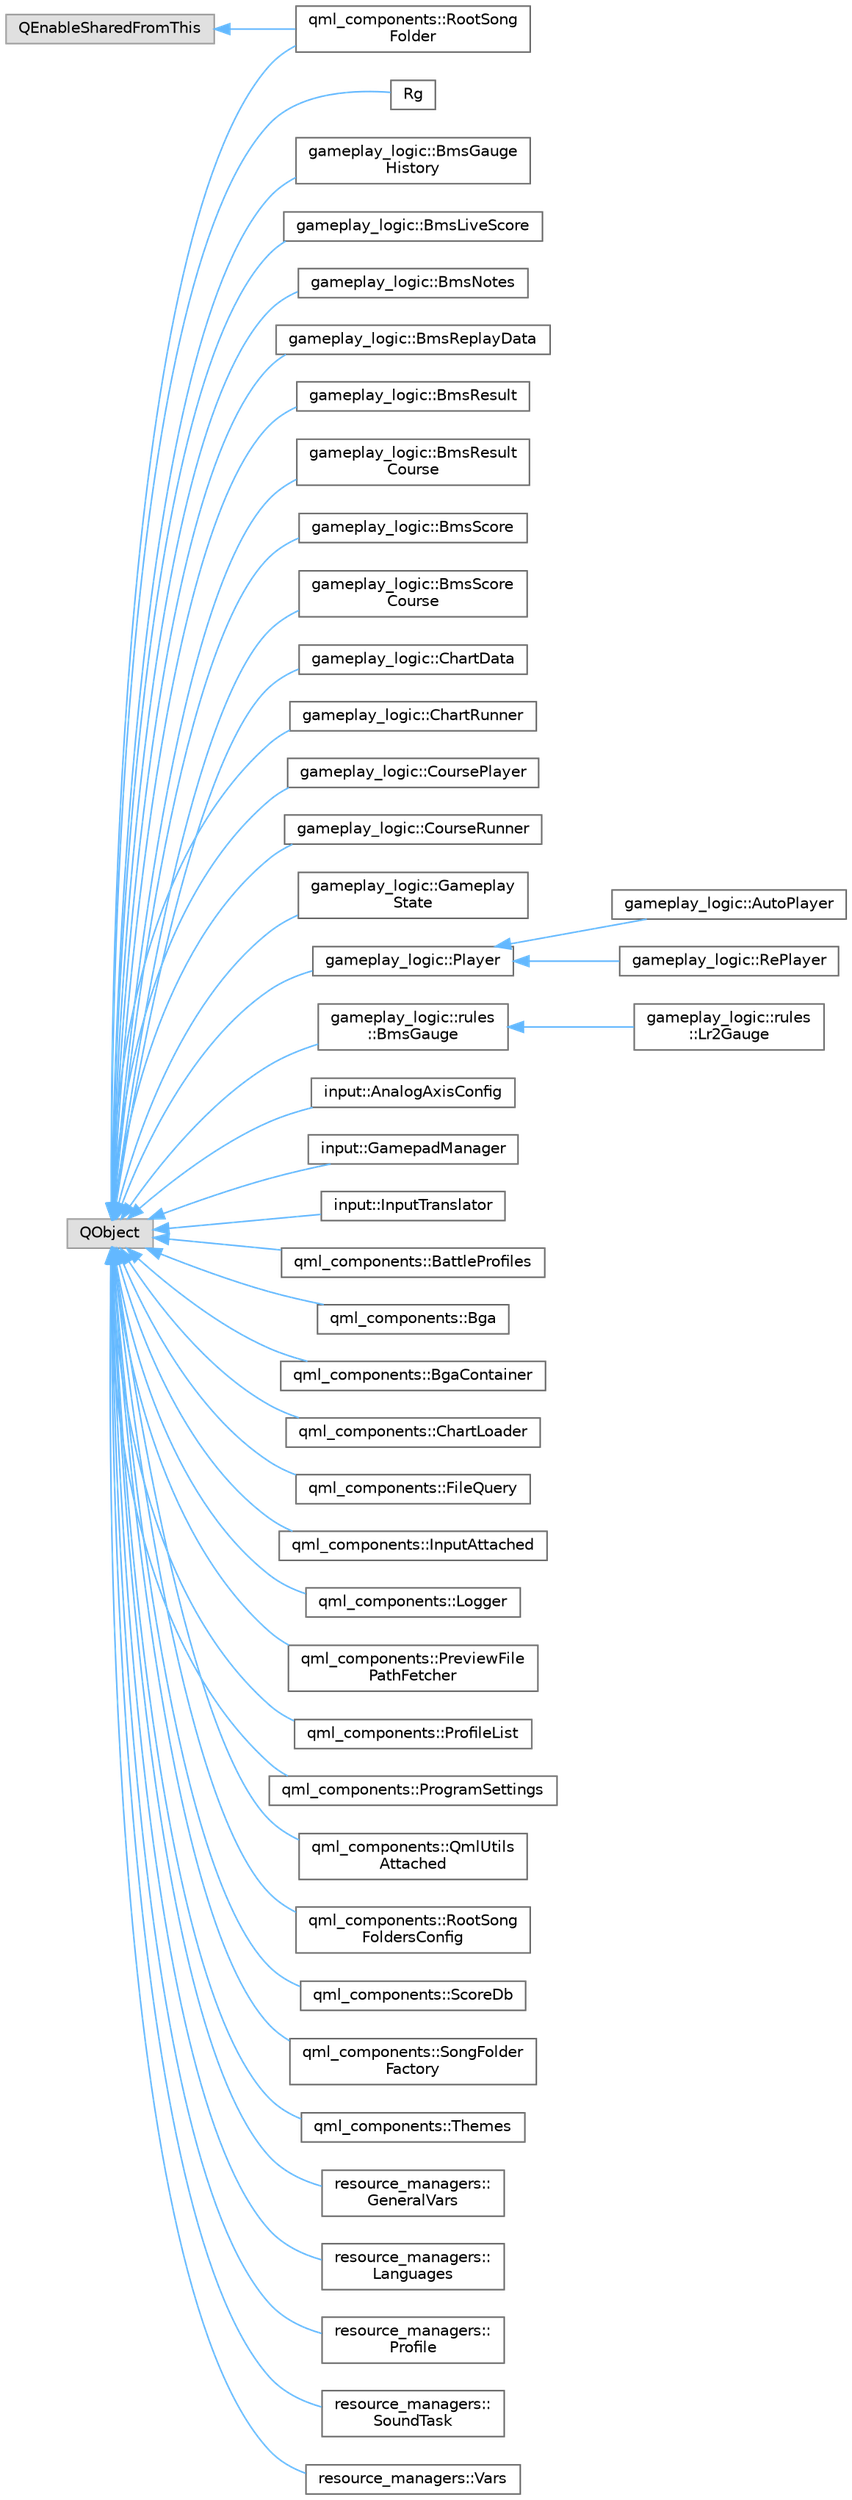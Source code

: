 digraph "Graphical Class Hierarchy"
{
 // LATEX_PDF_SIZE
  bgcolor="transparent";
  edge [fontname=Helvetica,fontsize=10,labelfontname=Helvetica,labelfontsize=10];
  node [fontname=Helvetica,fontsize=10,shape=box,height=0.2,width=0.4];
  rankdir="LR";
  Node0 [id="Node000000",label="QEnableSharedFromThis",height=0.2,width=0.4,color="grey60", fillcolor="#E0E0E0", style="filled",tooltip=" "];
  Node0 -> Node1 [id="edge8_Node000000_Node000001",dir="back",color="steelblue1",style="solid",tooltip=" "];
  Node1 [id="Node000001",label="qml_components::RootSong\lFolder",height=0.2,width=0.4,color="grey40", fillcolor="white", style="filled",URL="$classqml__components_1_1RootSongFolder.html",tooltip=" "];
  Node2 [id="Node000002",label="QObject",height=0.2,width=0.4,color="grey60", fillcolor="#E0E0E0", style="filled",tooltip=" "];
  Node2 -> Node3 [id="edge9_Node000002_Node000003",dir="back",color="steelblue1",style="solid",tooltip=" "];
  Node3 [id="Node000003",label="Rg",height=0.2,width=0.4,color="grey40", fillcolor="white", style="filled",URL="$classRg.html",tooltip="The main singleton class that provides access to various components of the application."];
  Node2 -> Node4 [id="edge10_Node000002_Node000004",dir="back",color="steelblue1",style="solid",tooltip=" "];
  Node4 [id="Node000004",label="gameplay_logic::BmsGauge\lHistory",height=0.2,width=0.4,color="grey40", fillcolor="white", style="filled",URL="$classgameplay__logic_1_1BmsGaugeHistory.html",tooltip="The history of all gauges used in a BMS score."];
  Node2 -> Node5 [id="edge11_Node000002_Node000005",dir="back",color="steelblue1",style="solid",tooltip=" "];
  Node5 [id="Node000005",label="gameplay_logic::BmsLiveScore",height=0.2,width=0.4,color="grey40", fillcolor="white", style="filled",URL="$classgameplay__logic_1_1BmsLiveScore.html",tooltip="The score that gets updated during gameplay."];
  Node2 -> Node6 [id="edge12_Node000002_Node000006",dir="back",color="steelblue1",style="solid",tooltip=" "];
  Node6 [id="Node000006",label="gameplay_logic::BmsNotes",height=0.2,width=0.4,color="grey40", fillcolor="white", style="filled",URL="$classgameplay__logic_1_1BmsNotes.html",tooltip=" "];
  Node2 -> Node7 [id="edge13_Node000002_Node000007",dir="back",color="steelblue1",style="solid",tooltip=" "];
  Node7 [id="Node000007",label="gameplay_logic::BmsReplayData",height=0.2,width=0.4,color="grey40", fillcolor="white", style="filled",URL="$classgameplay__logic_1_1BmsReplayData.html",tooltip=" "];
  Node2 -> Node8 [id="edge14_Node000002_Node000008",dir="back",color="steelblue1",style="solid",tooltip=" "];
  Node8 [id="Node000008",label="gameplay_logic::BmsResult",height=0.2,width=0.4,color="grey40", fillcolor="white", style="filled",URL="$classgameplay__logic_1_1BmsResult.html",tooltip="The aggregated info about a score."];
  Node2 -> Node9 [id="edge15_Node000002_Node000009",dir="back",color="steelblue1",style="solid",tooltip=" "];
  Node9 [id="Node000009",label="gameplay_logic::BmsResult\lCourse",height=0.2,width=0.4,color="grey40", fillcolor="white", style="filled",URL="$classgameplay__logic_1_1BmsResultCourse.html",tooltip=" "];
  Node2 -> Node10 [id="edge16_Node000002_Node000010",dir="back",color="steelblue1",style="solid",tooltip=" "];
  Node10 [id="Node000010",label="gameplay_logic::BmsScore",height=0.2,width=0.4,color="grey40", fillcolor="white", style="filled",URL="$classgameplay__logic_1_1BmsScore.html",tooltip="The result of playing a chart."];
  Node2 -> Node11 [id="edge17_Node000002_Node000011",dir="back",color="steelblue1",style="solid",tooltip=" "];
  Node11 [id="Node000011",label="gameplay_logic::BmsScore\lCourse",height=0.2,width=0.4,color="grey40", fillcolor="white", style="filled",URL="$classgameplay__logic_1_1BmsScoreCourse.html",tooltip="The result of playing a course."];
  Node2 -> Node12 [id="edge18_Node000002_Node000012",dir="back",color="steelblue1",style="solid",tooltip=" "];
  Node12 [id="Node000012",label="gameplay_logic::ChartData",height=0.2,width=0.4,color="grey40", fillcolor="white", style="filled",URL="$classgameplay__logic_1_1ChartData.html",tooltip="Metadata and basic stats of a chart."];
  Node2 -> Node13 [id="edge19_Node000002_Node000013",dir="back",color="steelblue1",style="solid",tooltip=" "];
  Node13 [id="Node000013",label="gameplay_logic::ChartRunner",height=0.2,width=0.4,color="grey40", fillcolor="white", style="filled",URL="$classgameplay__logic_1_1ChartRunner.html",tooltip="The main class responsible for running a chart during gameplay."];
  Node2 -> Node14 [id="edge20_Node000002_Node000014",dir="back",color="steelblue1",style="solid",tooltip=" "];
  Node14 [id="Node000014",label="gameplay_logic::CoursePlayer",height=0.2,width=0.4,color="grey40", fillcolor="white", style="filled",URL="$classgameplay__logic_1_1CoursePlayer.html",tooltip=" "];
  Node2 -> Node15 [id="edge21_Node000002_Node000015",dir="back",color="steelblue1",style="solid",tooltip=" "];
  Node15 [id="Node000015",label="gameplay_logic::CourseRunner",height=0.2,width=0.4,color="grey40", fillcolor="white", style="filled",URL="$classgameplay__logic_1_1CourseRunner.html",tooltip=" "];
  Node2 -> Node16 [id="edge22_Node000002_Node000016",dir="back",color="steelblue1",style="solid",tooltip=" "];
  Node16 [id="Node000016",label="gameplay_logic::Gameplay\lState",height=0.2,width=0.4,color="grey40", fillcolor="white", style="filled",URL="$classgameplay__logic_1_1GameplayState.html",tooltip="The state of gameplay columns and barlines."];
  Node2 -> Node17 [id="edge23_Node000002_Node000017",dir="back",color="steelblue1",style="solid",tooltip=" "];
  Node17 [id="Node000017",label="gameplay_logic::Player",height=0.2,width=0.4,color="grey40", fillcolor="white", style="filled",URL="$classgameplay__logic_1_1Player.html",tooltip="A player in a chart."];
  Node17 -> Node18 [id="edge24_Node000017_Node000018",dir="back",color="steelblue1",style="solid",tooltip=" "];
  Node18 [id="Node000018",label="gameplay_logic::AutoPlayer",height=0.2,width=0.4,color="grey40", fillcolor="white", style="filled",URL="$classgameplay__logic_1_1AutoPlayer.html",tooltip="A player that plays automatically, hitting all notes perfectly."];
  Node17 -> Node19 [id="edge25_Node000017_Node000019",dir="back",color="steelblue1",style="solid",tooltip=" "];
  Node19 [id="Node000019",label="gameplay_logic::RePlayer",height=0.2,width=0.4,color="grey40", fillcolor="white", style="filled",URL="$classgameplay__logic_1_1RePlayer.html",tooltip="A player that replays a recorded score."];
  Node2 -> Node20 [id="edge26_Node000002_Node000020",dir="back",color="steelblue1",style="solid",tooltip=" "];
  Node20 [id="Node000020",label="gameplay_logic::rules\l::BmsGauge",height=0.2,width=0.4,color="grey40", fillcolor="white", style="filled",URL="$classgameplay__logic_1_1rules_1_1BmsGauge.html",tooltip=" "];
  Node20 -> Node21 [id="edge27_Node000020_Node000021",dir="back",color="steelblue1",style="solid",tooltip=" "];
  Node21 [id="Node000021",label="gameplay_logic::rules\l::Lr2Gauge",height=0.2,width=0.4,color="grey40", fillcolor="white", style="filled",URL="$classgameplay__logic_1_1rules_1_1Lr2Gauge.html",tooltip=" "];
  Node2 -> Node22 [id="edge28_Node000002_Node000022",dir="back",color="steelblue1",style="solid",tooltip=" "];
  Node22 [id="Node000022",label="input::AnalogAxisConfig",height=0.2,width=0.4,color="grey40", fillcolor="white", style="filled",URL="$classinput_1_1AnalogAxisConfig.html",tooltip=" "];
  Node2 -> Node23 [id="edge29_Node000002_Node000023",dir="back",color="steelblue1",style="solid",tooltip=" "];
  Node23 [id="Node000023",label="input::GamepadManager",height=0.2,width=0.4,color="grey40", fillcolor="white", style="filled",URL="$classinput_1_1GamepadManager.html",tooltip=" "];
  Node2 -> Node24 [id="edge30_Node000002_Node000024",dir="back",color="steelblue1",style="solid",tooltip=" "];
  Node24 [id="Node000024",label="input::InputTranslator",height=0.2,width=0.4,color="grey40", fillcolor="white", style="filled",URL="$classinput_1_1InputTranslator.html",tooltip=" "];
  Node2 -> Node25 [id="edge31_Node000002_Node000025",dir="back",color="steelblue1",style="solid",tooltip=" "];
  Node25 [id="Node000025",label="qml_components::BattleProfiles",height=0.2,width=0.4,color="grey40", fillcolor="white", style="filled",URL="$classqml__components_1_1BattleProfiles.html",tooltip="The profiles used in battle mode."];
  Node2 -> Node26 [id="edge32_Node000002_Node000026",dir="back",color="steelblue1",style="solid",tooltip=" "];
  Node26 [id="Node000026",label="qml_components::Bga",height=0.2,width=0.4,color="grey40", fillcolor="white", style="filled",URL="$classqml__components_1_1Bga.html",tooltip="A single BGA layer."];
  Node2 -> Node27 [id="edge33_Node000002_Node000027",dir="back",color="steelblue1",style="solid",tooltip=" "];
  Node27 [id="Node000027",label="qml_components::BgaContainer",height=0.2,width=0.4,color="grey40", fillcolor="white", style="filled",URL="$classqml__components_1_1BgaContainer.html",tooltip=" "];
  Node2 -> Node28 [id="edge34_Node000002_Node000028",dir="back",color="steelblue1",style="solid",tooltip=" "];
  Node28 [id="Node000028",label="qml_components::ChartLoader",height=0.2,width=0.4,color="grey40", fillcolor="white", style="filled",URL="$classqml__components_1_1ChartLoader.html",tooltip="Loads charts and courses with the given parameters."];
  Node2 -> Node29 [id="edge35_Node000002_Node000029",dir="back",color="steelblue1",style="solid",tooltip=" "];
  Node29 [id="Node000029",label="qml_components::FileQuery",height=0.2,width=0.4,color="grey40", fillcolor="white", style="filled",URL="$classqml__components_1_1FileQuery.html",tooltip=" "];
  Node2 -> Node30 [id="edge36_Node000002_Node000030",dir="back",color="steelblue1",style="solid",tooltip=" "];
  Node30 [id="Node000030",label="qml_components::InputAttached",height=0.2,width=0.4,color="grey40", fillcolor="white", style="filled",URL="$classqml__components_1_1InputAttached.html",tooltip="The class that provides the Input attached property."];
  Node2 -> Node31 [id="edge37_Node000002_Node000031",dir="back",color="steelblue1",style="solid",tooltip=" "];
  Node31 [id="Node000031",label="qml_components::Logger",height=0.2,width=0.4,color="grey40", fillcolor="white", style="filled",URL="$classqml__components_1_1Logger.html",tooltip="Lets you access the entire log history of this session."];
  Node2 -> Node32 [id="edge38_Node000002_Node000032",dir="back",color="steelblue1",style="solid",tooltip=" "];
  Node32 [id="Node000032",label="qml_components::PreviewFile\lPathFetcher",height=0.2,width=0.4,color="grey40", fillcolor="white", style="filled",URL="$classqml__components_1_1PreviewFilePathFetcher.html",tooltip=" "];
  Node2 -> Node33 [id="edge39_Node000002_Node000033",dir="back",color="steelblue1",style="solid",tooltip=" "];
  Node33 [id="Node000033",label="qml_components::ProfileList",height=0.2,width=0.4,color="grey40", fillcolor="white", style="filled",URL="$classqml__components_1_1ProfileList.html",tooltip="The list of local profiles."];
  Node2 -> Node34 [id="edge40_Node000002_Node000034",dir="back",color="steelblue1",style="solid",tooltip=" "];
  Node34 [id="Node000034",label="qml_components::ProgramSettings",height=0.2,width=0.4,color="grey40", fillcolor="white", style="filled",URL="$classqml__components_1_1ProgramSettings.html",tooltip=" "];
  Node2 -> Node35 [id="edge41_Node000002_Node000035",dir="back",color="steelblue1",style="solid",tooltip=" "];
  Node35 [id="Node000035",label="qml_components::QmlUtils\lAttached",height=0.2,width=0.4,color="grey40", fillcolor="white", style="filled",URL="$classqml__components_1_1QmlUtilsAttached.html",tooltip="Provides utility functions for QML as an attached property."];
  Node2 -> Node1 [id="edge42_Node000002_Node000001",dir="back",color="steelblue1",style="solid",tooltip=" "];
  Node2 -> Node36 [id="edge43_Node000002_Node000036",dir="back",color="steelblue1",style="solid",tooltip=" "];
  Node36 [id="Node000036",label="qml_components::RootSong\lFoldersConfig",height=0.2,width=0.4,color="grey40", fillcolor="white", style="filled",URL="$classqml__components_1_1RootSongFoldersConfig.html",tooltip=" "];
  Node2 -> Node37 [id="edge44_Node000002_Node000037",dir="back",color="steelblue1",style="solid",tooltip=" "];
  Node37 [id="Node000037",label="qml_components::ScoreDb",height=0.2,width=0.4,color="grey40", fillcolor="white", style="filled",URL="$classqml__components_1_1ScoreDb.html",tooltip="Provides access to the score database of a profile."];
  Node2 -> Node38 [id="edge45_Node000002_Node000038",dir="back",color="steelblue1",style="solid",tooltip=" "];
  Node38 [id="Node000038",label="qml_components::SongFolder\lFactory",height=0.2,width=0.4,color="grey40", fillcolor="white", style="filled",URL="$classqml__components_1_1SongFolderFactory.html",tooltip=" "];
  Node2 -> Node39 [id="edge46_Node000002_Node000039",dir="back",color="steelblue1",style="solid",tooltip=" "];
  Node39 [id="Node000039",label="qml_components::Themes",height=0.2,width=0.4,color="grey40", fillcolor="white", style="filled",URL="$classqml__components_1_1Themes.html",tooltip=" "];
  Node2 -> Node40 [id="edge47_Node000002_Node000040",dir="back",color="steelblue1",style="solid",tooltip=" "];
  Node40 [id="Node000040",label="resource_managers::\lGeneralVars",height=0.2,width=0.4,color="grey40", fillcolor="white", style="filled",URL="$classresource__managers_1_1GeneralVars.html",tooltip="The general variables for the game that all screens and the engine should know about and respect...."];
  Node2 -> Node41 [id="edge48_Node000002_Node000041",dir="back",color="steelblue1",style="solid",tooltip=" "];
  Node41 [id="Node000041",label="resource_managers::\lLanguages",height=0.2,width=0.4,color="grey40", fillcolor="white", style="filled",URL="$classresource__managers_1_1Languages.html",tooltip="Manages the available languages and the selected language."];
  Node2 -> Node42 [id="edge49_Node000002_Node000042",dir="back",color="steelblue1",style="solid",tooltip=" "];
  Node42 [id="Node000042",label="resource_managers::\lProfile",height=0.2,width=0.4,color="grey40", fillcolor="white", style="filled",URL="$classresource__managers_1_1Profile.html",tooltip=" "];
  Node2 -> Node43 [id="edge50_Node000002_Node000043",dir="back",color="steelblue1",style="solid",tooltip=" "];
  Node43 [id="Node000043",label="resource_managers::\lSoundTask",height=0.2,width=0.4,color="grey40", fillcolor="white", style="filled",URL="$classresource__managers_1_1SoundTask.html",tooltip=" "];
  Node2 -> Node44 [id="edge51_Node000002_Node000044",dir="back",color="steelblue1",style="solid",tooltip=" "];
  Node44 [id="Node000044",label="resource_managers::Vars",height=0.2,width=0.4,color="grey40", fillcolor="white", style="filled",URL="$classresource__managers_1_1Vars.html",tooltip=" "];
}
